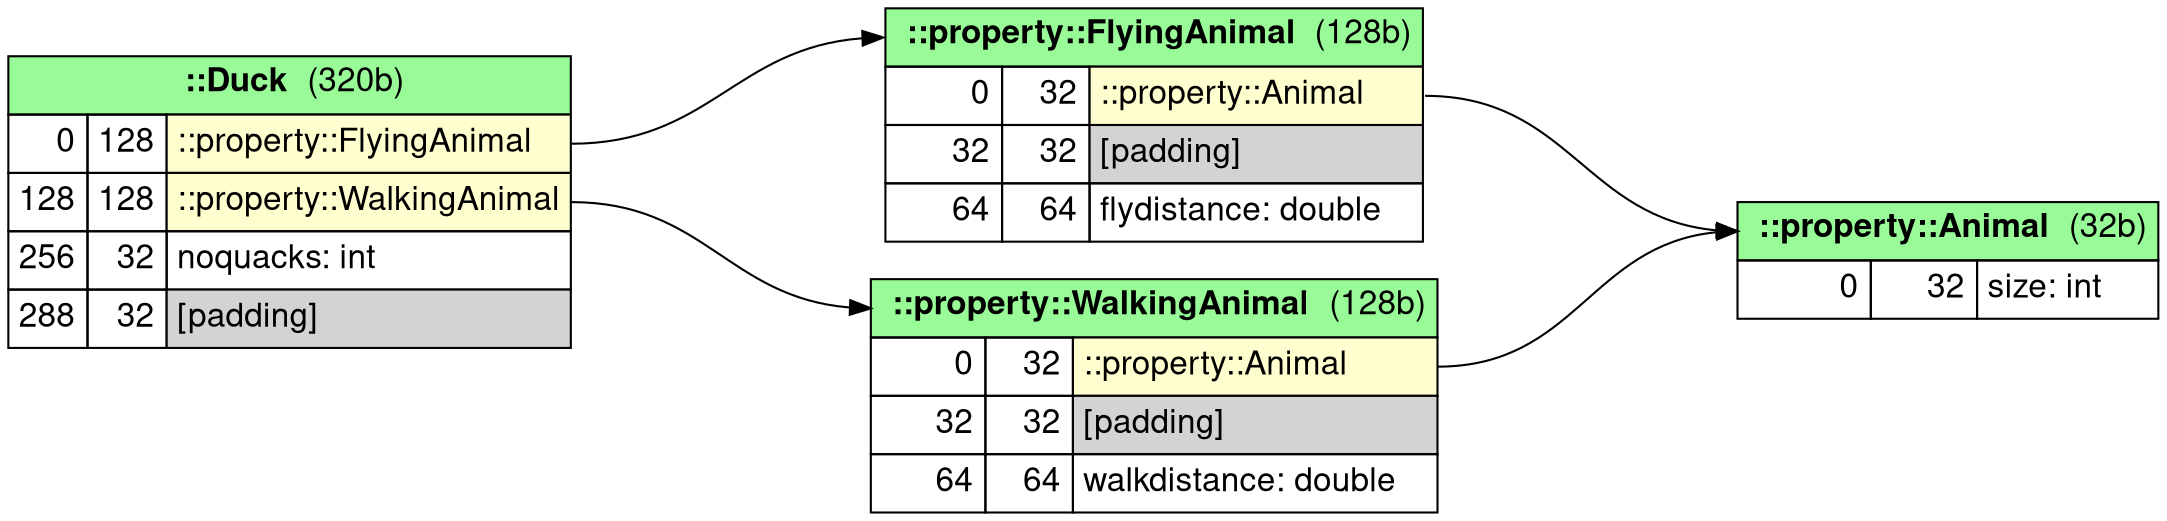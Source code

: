 digraph memory_layout {

fontname="Helvetica,Arial,sans-serif"
node [fontname="Helvetica,Arial,sans-serif"]
edge [fontname="Helvetica,Arial,sans-serif"]

graph [
    rankdir = "LR"
];
node [
    fontsize = "16"
    shape = "record"
];

ranksep = 2


# items subgraph
{

    "-Duck" [
        shape=plain
        label=
        <<table border="0" cellborder="1" cellspacing="0" cellpadding="4">
            <tr> <td colspan="3" bgcolor="PaleGreen" port='-1'> <b>::Duck</b>  (320b)</td> </tr>
            <tr> <td align="right" port='in_0'>0</td> <td align="right">128</td> <td align="left" bgcolor='#FEFECE' port='out_0'>::property::FlyingAnimal</td> </tr>
            <tr> <td align="right" port='in_1'>128</td> <td align="right">128</td> <td align="left" bgcolor='#FEFECE' port='out_1'>::property::WalkingAnimal</td> </tr>
            <tr> <td align="right" port='in_2'>256</td> <td align="right">32</td> <td align="left" port='out_2'>noquacks: int</td> </tr>
            <tr> <td align="right" port='in_3'>288</td> <td align="right">32</td> <td align="left" bgcolor='lightgray' port='out_3'>[padding]</td> </tr>
        </table>>
    ]

    "-property-WalkingAnimal" [
        shape=plain
        label=
        <<table border="0" cellborder="1" cellspacing="0" cellpadding="4">
            <tr> <td colspan="3" bgcolor="PaleGreen" port='-1'> <b>::property::WalkingAnimal</b>  (128b)</td> </tr>
            <tr> <td align="right" port='in_0'>0</td> <td align="right">32</td> <td align="left" bgcolor='#FEFECE' port='out_0'>::property::Animal</td> </tr>
            <tr> <td align="right" port='in_1'>32</td> <td align="right">32</td> <td align="left" bgcolor='lightgray' port='out_1'>[padding]</td> </tr>
            <tr> <td align="right" port='in_2'>64</td> <td align="right">64</td> <td align="left" port='out_2'>walkdistance: double</td> </tr>
        </table>>
    ]

    "-property-FlyingAnimal" [
        shape=plain
        label=
        <<table border="0" cellborder="1" cellspacing="0" cellpadding="4">
            <tr> <td colspan="3" bgcolor="PaleGreen" port='-1'> <b>::property::FlyingAnimal</b>  (128b)</td> </tr>
            <tr> <td align="right" port='in_0'>0</td> <td align="right">32</td> <td align="left" bgcolor='#FEFECE' port='out_0'>::property::Animal</td> </tr>
            <tr> <td align="right" port='in_1'>32</td> <td align="right">32</td> <td align="left" bgcolor='lightgray' port='out_1'>[padding]</td> </tr>
            <tr> <td align="right" port='in_2'>64</td> <td align="right">64</td> <td align="left" port='out_2'>flydistance: double</td> </tr>
        </table>>
    ]

    "-property-Animal" [
        shape=plain
        label=
        <<table border="0" cellborder="1" cellspacing="0" cellpadding="4">
            <tr> <td colspan="3" bgcolor="PaleGreen" port='-1'> <b>::property::Animal</b>  (32b)</td> </tr>
            <tr> <td align="right" port='in_0'>0</td> <td align="right">32</td> <td align="left" port='out_0'>size: int</td> </tr>
        </table>>
    ]


    "-Duck":"out_0" -> "-property-FlyingAnimal":"-1"
    "-Duck":"out_1" -> "-property-WalkingAnimal":"-1"
    "-property-WalkingAnimal":"out_0" -> "-property-Animal":"-1"
    "-property-FlyingAnimal":"out_0" -> "-property-Animal":"-1"

}  # end of items subgraph

}  # end of graph
